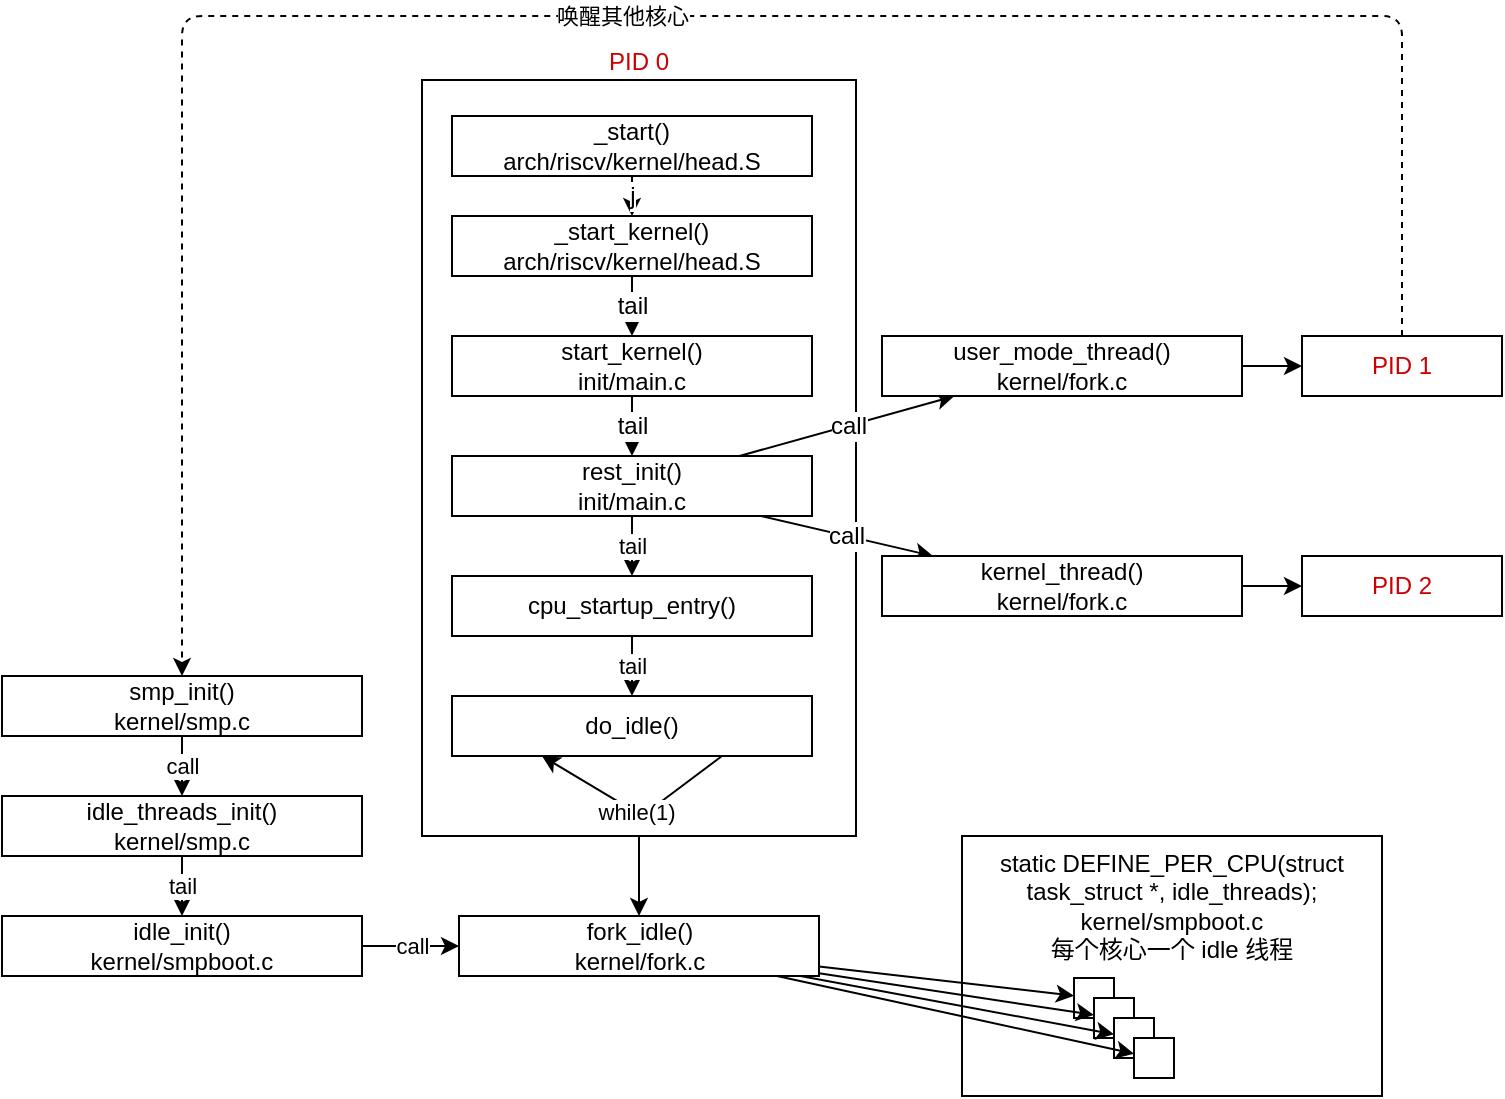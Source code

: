 <mxfile>
    <diagram id="wfYE0rLejCMhW5hWB0m7" name="Page-1">
        <mxGraphModel dx="740" dy="669" grid="1" gridSize="10" guides="1" tooltips="1" connect="1" arrows="1" fold="1" page="1" pageScale="1" pageWidth="850" pageHeight="1100" math="0" shadow="0">
            <root>
                <mxCell id="0"/>
                <mxCell id="1" parent="0"/>
                <mxCell id="29" value="static DEFINE_PER_CPU(struct task_struct *, idle_threads);&lt;div&gt;kernel/smpboot.c&lt;/div&gt;&lt;div&gt;每个核心一个 idle 线程&lt;/div&gt;" style="rounded=0;whiteSpace=wrap;html=1;verticalAlign=top;fillColor=none;" parent="1" vertex="1">
                    <mxGeometry x="680" y="600" width="210" height="130" as="geometry"/>
                </mxCell>
                <mxCell id="25" style="edgeStyle=none;html=1;entryX=0.5;entryY=0;entryDx=0;entryDy=0;" parent="1" source="23" target="26" edge="1">
                    <mxGeometry relative="1" as="geometry">
                        <mxPoint x="518.5" y="650" as="targetPoint"/>
                    </mxGeometry>
                </mxCell>
                <mxCell id="23" value="PID 0" style="rounded=0;whiteSpace=wrap;html=1;fillColor=none;verticalAlign=bottom;labelPosition=center;verticalLabelPosition=top;align=center;fontColor=#CC0000;" parent="1" vertex="1">
                    <mxGeometry x="410" y="222" width="217" height="378" as="geometry"/>
                </mxCell>
                <mxCell id="6" value="j" style="edgeStyle=none;html=1;entryX=0.5;entryY=0;entryDx=0;entryDy=0;fontSize=12;" parent="1" source="2" target="3" edge="1">
                    <mxGeometry relative="1" as="geometry">
                        <mxPoint as="offset"/>
                    </mxGeometry>
                </mxCell>
                <mxCell id="45" value="唤醒其他核心" style="edgeStyle=orthogonalEdgeStyle;html=1;entryX=0.5;entryY=0;entryDx=0;entryDy=0;exitX=0.5;exitY=0;exitDx=0;exitDy=0;dashed=1;" parent="1" source="14" target="43" edge="1">
                    <mxGeometry relative="1" as="geometry">
                        <Array as="points">
                            <mxPoint x="900" y="190"/>
                            <mxPoint x="290" y="190"/>
                        </Array>
                    </mxGeometry>
                </mxCell>
                <mxCell id="2" value="_start()&lt;div&gt;arch/riscv/kernel/head.S&lt;/div&gt;" style="rounded=0;whiteSpace=wrap;html=1;fontSize=12;" parent="1" vertex="1">
                    <mxGeometry x="425" y="240" width="180" height="30" as="geometry"/>
                </mxCell>
                <mxCell id="7" value="tail" style="edgeStyle=none;html=1;entryX=0.5;entryY=0;entryDx=0;entryDy=0;fontSize=12;" parent="1" source="3" target="5" edge="1">
                    <mxGeometry relative="1" as="geometry"/>
                </mxCell>
                <mxCell id="3" value="_start_kernel()&lt;br&gt;&lt;div&gt;arch/riscv/kernel/head.S&lt;/div&gt;" style="rounded=0;whiteSpace=wrap;html=1;fontSize=12;" parent="1" vertex="1">
                    <mxGeometry x="425" y="290" width="180" height="30" as="geometry"/>
                </mxCell>
                <mxCell id="9" value="tail" style="edgeStyle=none;html=1;fontSize=12;" parent="1" source="5" target="8" edge="1">
                    <mxGeometry relative="1" as="geometry"/>
                </mxCell>
                <mxCell id="5" value="start_kernel()&lt;br&gt;&lt;div&gt;init/main.c&lt;/div&gt;" style="rounded=0;whiteSpace=wrap;html=1;fontSize=12;" parent="1" vertex="1">
                    <mxGeometry x="425" y="350" width="180" height="30" as="geometry"/>
                </mxCell>
                <mxCell id="11" value="call" style="edgeStyle=none;html=1;fontSize=12;" parent="1" source="8" target="10" edge="1">
                    <mxGeometry relative="1" as="geometry"/>
                </mxCell>
                <mxCell id="13" value="call" style="edgeStyle=none;html=1;fontSize=12;" parent="1" source="8" target="12" edge="1">
                    <mxGeometry relative="1" as="geometry"/>
                </mxCell>
                <mxCell id="19" value="tail" style="edgeStyle=none;html=1;" parent="1" source="8" target="20" edge="1">
                    <mxGeometry relative="1" as="geometry">
                        <mxPoint x="515" y="600" as="targetPoint"/>
                    </mxGeometry>
                </mxCell>
                <mxCell id="8" value="rest_init()&lt;br&gt;&lt;div&gt;init/main.c&lt;/div&gt;" style="rounded=0;whiteSpace=wrap;html=1;fontSize=12;" parent="1" vertex="1">
                    <mxGeometry x="425" y="410" width="180" height="30" as="geometry"/>
                </mxCell>
                <mxCell id="16" style="edgeStyle=none;html=1;" parent="1" source="10" target="14" edge="1">
                    <mxGeometry relative="1" as="geometry"/>
                </mxCell>
                <mxCell id="10" value="user_mode_thread()&lt;br&gt;&lt;div&gt;kernel/fork.c&lt;/div&gt;" style="rounded=0;whiteSpace=wrap;html=1;fontSize=12;" parent="1" vertex="1">
                    <mxGeometry x="640" y="350" width="180" height="30" as="geometry"/>
                </mxCell>
                <mxCell id="18" style="edgeStyle=none;html=1;" parent="1" source="12" target="15" edge="1">
                    <mxGeometry relative="1" as="geometry">
                        <mxPoint x="950" y="470" as="targetPoint"/>
                    </mxGeometry>
                </mxCell>
                <mxCell id="12" value="kernel_thread()&lt;br&gt;&lt;div&gt;kernel/fork.c&lt;/div&gt;" style="rounded=0;whiteSpace=wrap;html=1;fontSize=12;" parent="1" vertex="1">
                    <mxGeometry x="640" y="460" width="180" height="30" as="geometry"/>
                </mxCell>
                <mxCell id="14" value="PID 1" style="rounded=0;whiteSpace=wrap;html=1;fontSize=12;fontColor=#CC0000;" parent="1" vertex="1">
                    <mxGeometry x="850" y="350" width="100" height="30" as="geometry"/>
                </mxCell>
                <mxCell id="15" value="PID 2" style="rounded=0;whiteSpace=wrap;html=1;fontSize=12;fontColor=#CC0000;" parent="1" vertex="1">
                    <mxGeometry x="850" y="460" width="100" height="30" as="geometry"/>
                </mxCell>
                <mxCell id="22" value="tail" style="edgeStyle=none;html=1;" parent="1" source="20" target="21" edge="1">
                    <mxGeometry relative="1" as="geometry"/>
                </mxCell>
                <mxCell id="20" value="cpu_startup_entry()" style="rounded=0;whiteSpace=wrap;html=1;fontSize=12;" parent="1" vertex="1">
                    <mxGeometry x="425" y="470" width="180" height="30" as="geometry"/>
                </mxCell>
                <mxCell id="21" value="do_idle()" style="rounded=0;whiteSpace=wrap;html=1;fontSize=12;" parent="1" vertex="1">
                    <mxGeometry x="425" y="530" width="180" height="30" as="geometry"/>
                </mxCell>
                <mxCell id="24" value="while(1)" style="html=1;exitX=0.75;exitY=1;exitDx=0;exitDy=0;entryX=0.25;entryY=1;entryDx=0;entryDy=0;" parent="1" source="21" target="21" edge="1">
                    <mxGeometry relative="1" as="geometry">
                        <Array as="points">
                            <mxPoint x="520" y="590"/>
                        </Array>
                    </mxGeometry>
                </mxCell>
                <mxCell id="38" style="edgeStyle=none;html=1;" parent="1" source="26" target="30" edge="1">
                    <mxGeometry relative="1" as="geometry"/>
                </mxCell>
                <mxCell id="26" value="fork_idle()&lt;div&gt;kernel/fork.c&lt;/div&gt;" style="rounded=0;whiteSpace=wrap;html=1;fontSize=12;" parent="1" vertex="1">
                    <mxGeometry x="428.5" y="640" width="180" height="30" as="geometry"/>
                </mxCell>
                <mxCell id="28" value="call" style="edgeStyle=none;html=1;entryX=0;entryY=0.5;entryDx=0;entryDy=0;" parent="1" source="27" target="26" edge="1">
                    <mxGeometry relative="1" as="geometry"/>
                </mxCell>
                <mxCell id="27" value="idle_init()&lt;div&gt;kernel/smpboot.c&lt;/div&gt;" style="rounded=0;whiteSpace=wrap;html=1;fontSize=12;" parent="1" vertex="1">
                    <mxGeometry x="200" y="640" width="180" height="30" as="geometry"/>
                </mxCell>
                <mxCell id="30" value="" style="rounded=0;whiteSpace=wrap;html=1;" parent="1" vertex="1">
                    <mxGeometry x="736" y="671" width="20" height="20" as="geometry"/>
                </mxCell>
                <mxCell id="31" value="" style="rounded=0;whiteSpace=wrap;html=1;" parent="1" vertex="1">
                    <mxGeometry x="746" y="681" width="20" height="20" as="geometry"/>
                </mxCell>
                <mxCell id="32" value="" style="rounded=0;whiteSpace=wrap;html=1;" parent="1" vertex="1">
                    <mxGeometry x="756" y="691" width="20" height="20" as="geometry"/>
                </mxCell>
                <mxCell id="33" value="" style="rounded=0;whiteSpace=wrap;html=1;" parent="1" vertex="1">
                    <mxGeometry x="766" y="701" width="20" height="20" as="geometry"/>
                </mxCell>
                <mxCell id="39" style="edgeStyle=none;html=1;" parent="1" source="26" target="31" edge="1">
                    <mxGeometry relative="1" as="geometry">
                        <mxPoint x="619" y="676" as="sourcePoint"/>
                        <mxPoint x="746" y="691" as="targetPoint"/>
                    </mxGeometry>
                </mxCell>
                <mxCell id="40" style="edgeStyle=none;html=1;" parent="1" source="26" target="32" edge="1">
                    <mxGeometry relative="1" as="geometry">
                        <mxPoint x="619" y="679" as="sourcePoint"/>
                        <mxPoint x="756" y="701" as="targetPoint"/>
                    </mxGeometry>
                </mxCell>
                <mxCell id="41" style="edgeStyle=none;html=1;" parent="1" source="26" target="33" edge="1">
                    <mxGeometry relative="1" as="geometry">
                        <mxPoint x="606" y="680" as="sourcePoint"/>
                        <mxPoint x="766" y="711" as="targetPoint"/>
                    </mxGeometry>
                </mxCell>
                <mxCell id="44" value="tail" style="edgeStyle=none;html=1;entryX=0.5;entryY=0;entryDx=0;entryDy=0;" parent="1" source="42" target="27" edge="1">
                    <mxGeometry relative="1" as="geometry"/>
                </mxCell>
                <mxCell id="42" value="idle_threads_init()&lt;div&gt;kernel/smp.c&lt;/div&gt;" style="rounded=0;whiteSpace=wrap;html=1;fontSize=12;" parent="1" vertex="1">
                    <mxGeometry x="200" y="580" width="180" height="30" as="geometry"/>
                </mxCell>
                <mxCell id="46" value="call" style="edgeStyle=none;html=1;entryX=0.5;entryY=0;entryDx=0;entryDy=0;" edge="1" parent="1" source="43" target="42">
                    <mxGeometry relative="1" as="geometry"/>
                </mxCell>
                <mxCell id="43" value="smp_init()&lt;div&gt;kernel/smp.c&lt;/div&gt;" style="rounded=0;whiteSpace=wrap;html=1;fontSize=12;" parent="1" vertex="1">
                    <mxGeometry x="200" y="520" width="180" height="30" as="geometry"/>
                </mxCell>
            </root>
        </mxGraphModel>
    </diagram>
</mxfile>